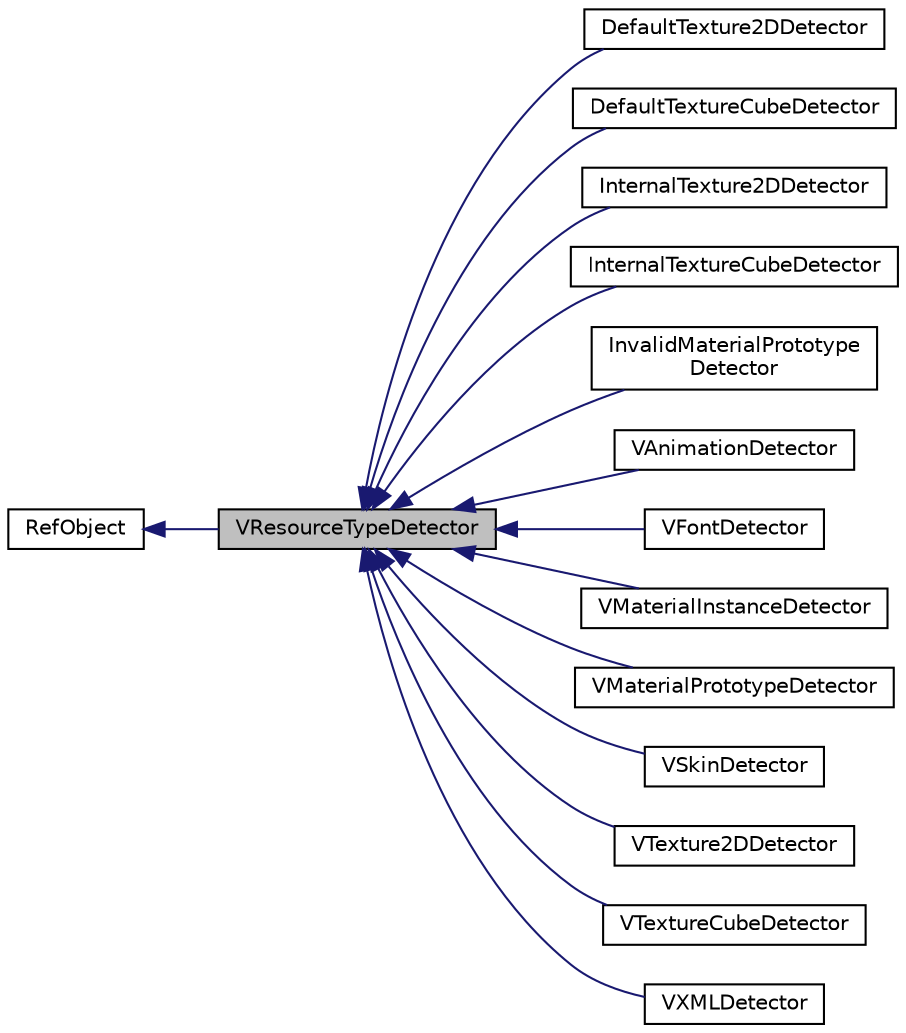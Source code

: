 digraph "VResourceTypeDetector"
{
  edge [fontname="Helvetica",fontsize="10",labelfontname="Helvetica",labelfontsize="10"];
  node [fontname="Helvetica",fontsize="10",shape=record];
  rankdir="LR";
  Node1 [label="VResourceTypeDetector",height=0.2,width=0.4,color="black", fillcolor="grey75", style="filled", fontcolor="black"];
  Node2 -> Node1 [dir="back",color="midnightblue",fontsize="10",style="solid",fontname="Helvetica"];
  Node2 [label="RefObject",height=0.2,width=0.4,color="black", fillcolor="white", style="filled",URL="$class_ref_object.html"];
  Node1 -> Node3 [dir="back",color="midnightblue",fontsize="10",style="solid",fontname="Helvetica"];
  Node3 [label="DefaultTexture2DDetector",height=0.2,width=0.4,color="black", fillcolor="white", style="filled",URL="$class_default_texture2_d_detector.html",tooltip="DefaultTexture2DDetector. "];
  Node1 -> Node4 [dir="back",color="midnightblue",fontsize="10",style="solid",fontname="Helvetica"];
  Node4 [label="DefaultTextureCubeDetector",height=0.2,width=0.4,color="black", fillcolor="white", style="filled",URL="$class_default_texture_cube_detector.html",tooltip="DefaultTextureCubeDetector. "];
  Node1 -> Node5 [dir="back",color="midnightblue",fontsize="10",style="solid",fontname="Helvetica"];
  Node5 [label="InternalTexture2DDetector",height=0.2,width=0.4,color="black", fillcolor="white", style="filled",URL="$class_internal_texture2_d_detector.html",tooltip="InternalTexture2DDetector. "];
  Node1 -> Node6 [dir="back",color="midnightblue",fontsize="10",style="solid",fontname="Helvetica"];
  Node6 [label="InternalTextureCubeDetector",height=0.2,width=0.4,color="black", fillcolor="white", style="filled",URL="$class_internal_texture_cube_detector.html",tooltip="InternalTextureCubeDetector. "];
  Node1 -> Node7 [dir="back",color="midnightblue",fontsize="10",style="solid",fontname="Helvetica"];
  Node7 [label="InvalidMaterialPrototype\lDetector",height=0.2,width=0.4,color="black", fillcolor="white", style="filled",URL="$class_invalid_material_prototype_detector.html"];
  Node1 -> Node8 [dir="back",color="midnightblue",fontsize="10",style="solid",fontname="Helvetica"];
  Node8 [label="VAnimationDetector",height=0.2,width=0.4,color="black", fillcolor="white", style="filled",URL="$class_v_animation_detector.html"];
  Node1 -> Node9 [dir="back",color="midnightblue",fontsize="10",style="solid",fontname="Helvetica"];
  Node9 [label="VFontDetector",height=0.2,width=0.4,color="black", fillcolor="white", style="filled",URL="$class_v_font_detector.html"];
  Node1 -> Node10 [dir="back",color="midnightblue",fontsize="10",style="solid",fontname="Helvetica"];
  Node10 [label="VMaterialInstanceDetector",height=0.2,width=0.4,color="black", fillcolor="white", style="filled",URL="$class_v_material_instance_detector.html"];
  Node1 -> Node11 [dir="back",color="midnightblue",fontsize="10",style="solid",fontname="Helvetica"];
  Node11 [label="VMaterialPrototypeDetector",height=0.2,width=0.4,color="black", fillcolor="white", style="filled",URL="$class_v_material_prototype_detector.html"];
  Node1 -> Node12 [dir="back",color="midnightblue",fontsize="10",style="solid",fontname="Helvetica"];
  Node12 [label="VSkinDetector",height=0.2,width=0.4,color="black", fillcolor="white", style="filled",URL="$class_v_skin_detector.html"];
  Node1 -> Node13 [dir="back",color="midnightblue",fontsize="10",style="solid",fontname="Helvetica"];
  Node13 [label="VTexture2DDetector",height=0.2,width=0.4,color="black", fillcolor="white", style="filled",URL="$class_v_texture2_d_detector.html",tooltip="VTexture2DDetector. "];
  Node1 -> Node14 [dir="back",color="midnightblue",fontsize="10",style="solid",fontname="Helvetica"];
  Node14 [label="VTextureCubeDetector",height=0.2,width=0.4,color="black", fillcolor="white", style="filled",URL="$class_v_texture_cube_detector.html",tooltip="VTextureCubeDetector. "];
  Node1 -> Node15 [dir="back",color="midnightblue",fontsize="10",style="solid",fontname="Helvetica"];
  Node15 [label="VXMLDetector",height=0.2,width=0.4,color="black", fillcolor="white", style="filled",URL="$class_v_x_m_l_detector.html"];
}
